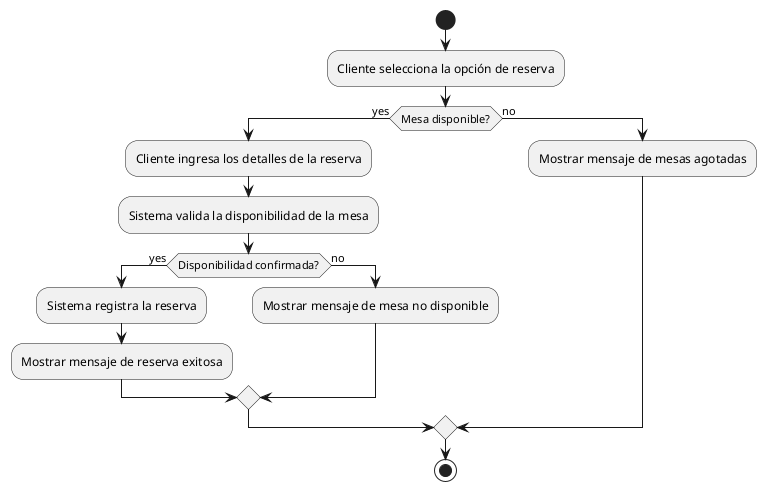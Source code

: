 @startuml
start
:Cliente selecciona la opción de reserva;
if (Mesa disponible?) then (yes)
  :Cliente ingresa los detalles de la reserva;
  :Sistema valida la disponibilidad de la mesa;
  if (Disponibilidad confirmada?) then (yes)
    :Sistema registra la reserva;
    :Mostrar mensaje de reserva exitosa;
  else (no)
    :Mostrar mensaje de mesa no disponible;
  endif
else (no)
  :Mostrar mensaje de mesas agotadas;
endif
stop
@enduml